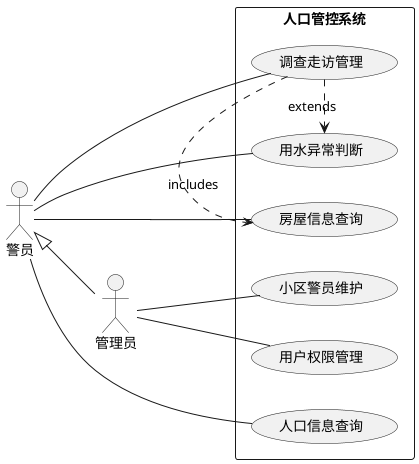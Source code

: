 @startuml

left to right direction
actor 警员
actor 管理员
警员 <|-- 管理员
rectangle 人口管控系统 {
警员 -- (用水异常判断)
警员 -- (调查走访管理)
警员 -- (人口信息查询)
警员 -- (房屋信息查询)
管理员 -- (小区警员维护)
管理员 -- (用户权限管理)

(调查走访管理) .> (用水异常判断) : extends
(调查走访管理) .> (房屋信息查询) : includes

}

@enduml
